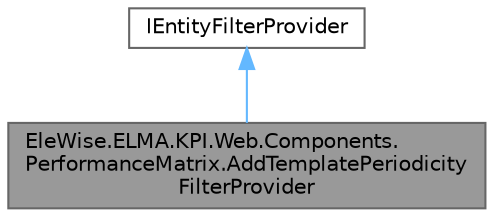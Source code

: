 digraph "EleWise.ELMA.KPI.Web.Components.PerformanceMatrix.AddTemplatePeriodicityFilterProvider"
{
 // LATEX_PDF_SIZE
  bgcolor="transparent";
  edge [fontname=Helvetica,fontsize=10,labelfontname=Helvetica,labelfontsize=10];
  node [fontname=Helvetica,fontsize=10,shape=box,height=0.2,width=0.4];
  Node1 [id="Node000001",label="EleWise.ELMA.KPI.Web.Components.\lPerformanceMatrix.AddTemplatePeriodicity\lFilterProvider",height=0.2,width=0.4,color="gray40", fillcolor="grey60", style="filled", fontcolor="black",tooltip="Провайдер для фильтрации периодичности матрицы эффективности. Фильтрует по периодам( месяц и выше )"];
  Node2 -> Node1 [id="edge1_Node000001_Node000002",dir="back",color="steelblue1",style="solid",tooltip=" "];
  Node2 [id="Node000002",label="IEntityFilterProvider",height=0.2,width=0.4,color="gray40", fillcolor="white", style="filled",tooltip=" "];
}
